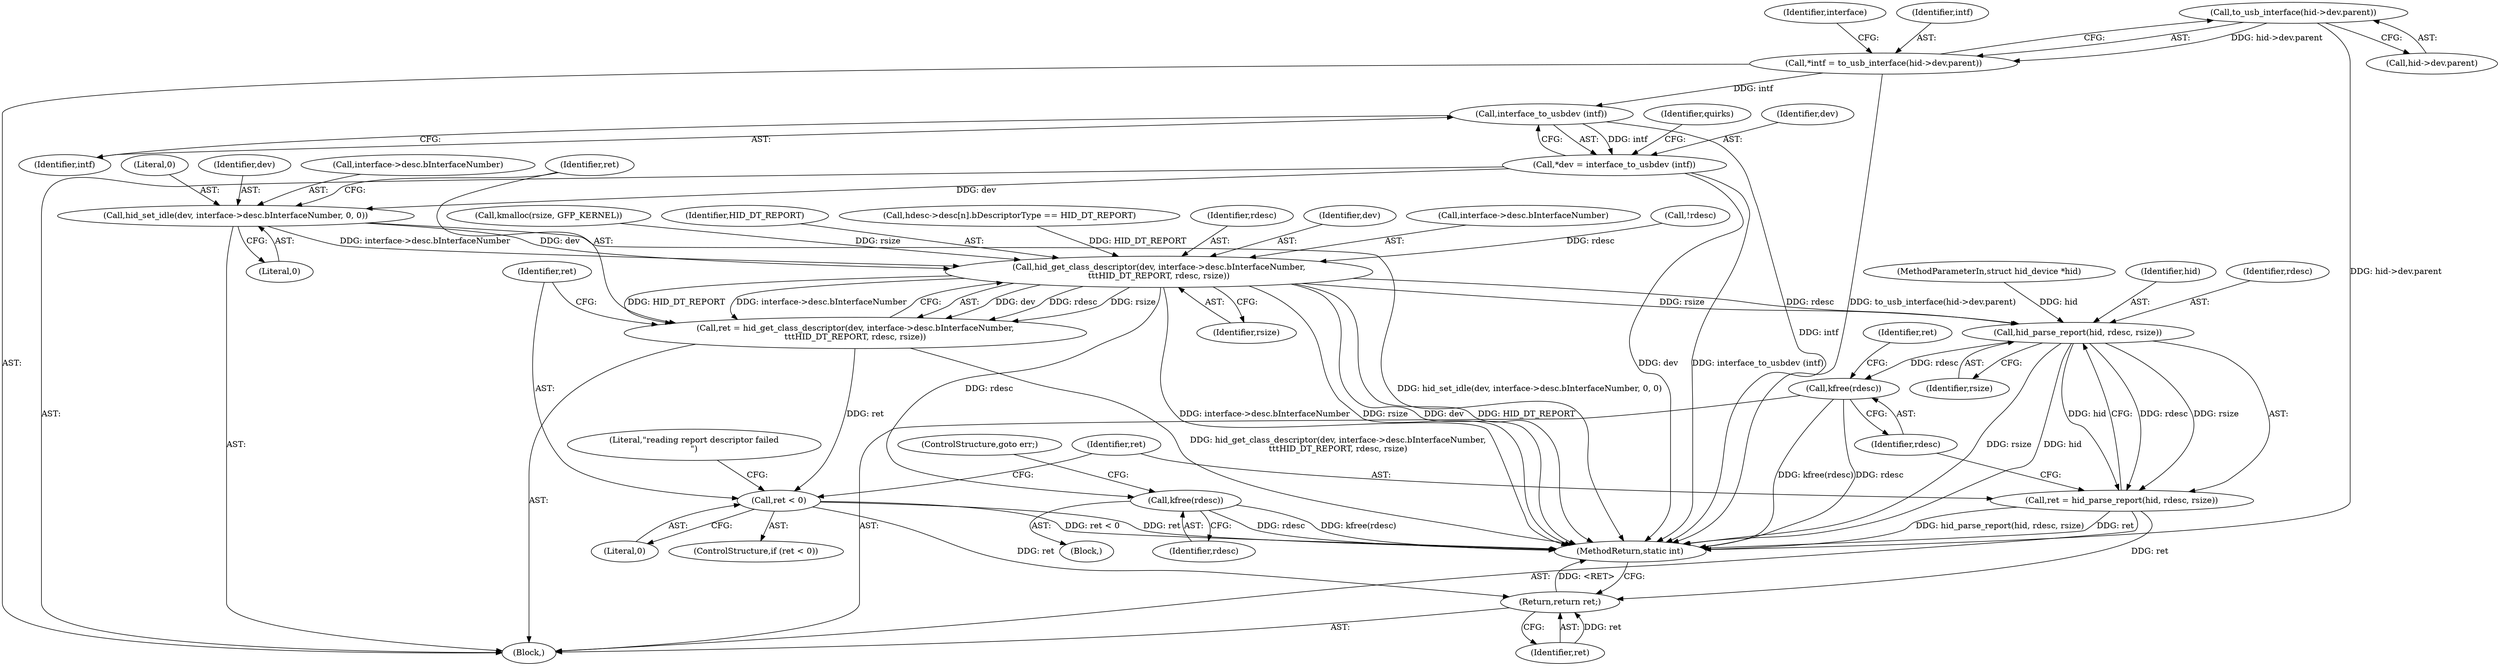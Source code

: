 digraph "0_linux_f043bfc98c193c284e2cd768fefabe18ac2fed9b@pointer" {
"1000107" [label="(Call,to_usb_interface(hid->dev.parent))"];
"1000105" [label="(Call,*intf = to_usb_interface(hid->dev.parent))"];
"1000122" [label="(Call,interface_to_usbdev (intf))"];
"1000120" [label="(Call,*dev = interface_to_usbdev (intf))"];
"1000287" [label="(Call,hid_set_idle(dev, interface->desc.bInterfaceNumber, 0, 0))"];
"1000298" [label="(Call,hid_get_class_descriptor(dev, interface->desc.bInterfaceNumber,\n\t\t\tHID_DT_REPORT, rdesc, rsize))"];
"1000296" [label="(Call,ret = hid_get_class_descriptor(dev, interface->desc.bInterfaceNumber,\n\t\t\tHID_DT_REPORT, rdesc, rsize))"];
"1000309" [label="(Call,ret < 0)"];
"1000340" [label="(Return,return ret;)"];
"1000315" [label="(Call,kfree(rdesc))"];
"1000320" [label="(Call,hid_parse_report(hid, rdesc, rsize))"];
"1000318" [label="(Call,ret = hid_parse_report(hid, rdesc, rsize))"];
"1000324" [label="(Call,kfree(rdesc))"];
"1000103" [label="(Block,)"];
"1000309" [label="(Call,ret < 0)"];
"1000278" [label="(Call,kmalloc(rsize, GFP_KERNEL))"];
"1000297" [label="(Identifier,ret)"];
"1000310" [label="(Identifier,ret)"];
"1000323" [label="(Identifier,rsize)"];
"1000318" [label="(Call,ret = hid_parse_report(hid, rdesc, rsize))"];
"1000314" [label="(Literal,\"reading report descriptor failed\n\")"];
"1000287" [label="(Call,hid_set_idle(dev, interface->desc.bInterfaceNumber, 0, 0))"];
"1000115" [label="(Identifier,interface)"];
"1000317" [label="(ControlStructure,goto err;)"];
"1000127" [label="(Identifier,quirks)"];
"1000321" [label="(Identifier,hid)"];
"1000305" [label="(Identifier,HID_DT_REPORT)"];
"1000243" [label="(Call,hdesc->desc[n].bDescriptorType == HID_DT_REPORT)"];
"1000324" [label="(Call,kfree(rdesc))"];
"1000340" [label="(Return,return ret;)"];
"1000121" [label="(Identifier,dev)"];
"1000325" [label="(Identifier,rdesc)"];
"1000342" [label="(MethodReturn,static int)"];
"1000322" [label="(Identifier,rdesc)"];
"1000123" [label="(Identifier,intf)"];
"1000319" [label="(Identifier,ret)"];
"1000122" [label="(Call,interface_to_usbdev (intf))"];
"1000294" [label="(Literal,0)"];
"1000120" [label="(Call,*dev = interface_to_usbdev (intf))"];
"1000315" [label="(Call,kfree(rdesc))"];
"1000312" [label="(Block,)"];
"1000295" [label="(Literal,0)"];
"1000311" [label="(Literal,0)"];
"1000307" [label="(Identifier,rsize)"];
"1000306" [label="(Identifier,rdesc)"];
"1000105" [label="(Call,*intf = to_usb_interface(hid->dev.parent))"];
"1000341" [label="(Identifier,ret)"];
"1000299" [label="(Identifier,dev)"];
"1000298" [label="(Call,hid_get_class_descriptor(dev, interface->desc.bInterfaceNumber,\n\t\t\tHID_DT_REPORT, rdesc, rsize))"];
"1000102" [label="(MethodParameterIn,struct hid_device *hid)"];
"1000300" [label="(Call,interface->desc.bInterfaceNumber)"];
"1000288" [label="(Identifier,dev)"];
"1000107" [label="(Call,to_usb_interface(hid->dev.parent))"];
"1000320" [label="(Call,hid_parse_report(hid, rdesc, rsize))"];
"1000316" [label="(Identifier,rdesc)"];
"1000327" [label="(Identifier,ret)"];
"1000106" [label="(Identifier,intf)"];
"1000296" [label="(Call,ret = hid_get_class_descriptor(dev, interface->desc.bInterfaceNumber,\n\t\t\tHID_DT_REPORT, rdesc, rsize))"];
"1000308" [label="(ControlStructure,if (ret < 0))"];
"1000108" [label="(Call,hid->dev.parent)"];
"1000289" [label="(Call,interface->desc.bInterfaceNumber)"];
"1000282" [label="(Call,!rdesc)"];
"1000107" -> "1000105"  [label="AST: "];
"1000107" -> "1000108"  [label="CFG: "];
"1000108" -> "1000107"  [label="AST: "];
"1000105" -> "1000107"  [label="CFG: "];
"1000107" -> "1000342"  [label="DDG: hid->dev.parent"];
"1000107" -> "1000105"  [label="DDG: hid->dev.parent"];
"1000105" -> "1000103"  [label="AST: "];
"1000106" -> "1000105"  [label="AST: "];
"1000115" -> "1000105"  [label="CFG: "];
"1000105" -> "1000342"  [label="DDG: to_usb_interface(hid->dev.parent)"];
"1000105" -> "1000122"  [label="DDG: intf"];
"1000122" -> "1000120"  [label="AST: "];
"1000122" -> "1000123"  [label="CFG: "];
"1000123" -> "1000122"  [label="AST: "];
"1000120" -> "1000122"  [label="CFG: "];
"1000122" -> "1000342"  [label="DDG: intf"];
"1000122" -> "1000120"  [label="DDG: intf"];
"1000120" -> "1000103"  [label="AST: "];
"1000121" -> "1000120"  [label="AST: "];
"1000127" -> "1000120"  [label="CFG: "];
"1000120" -> "1000342"  [label="DDG: dev"];
"1000120" -> "1000342"  [label="DDG: interface_to_usbdev (intf)"];
"1000120" -> "1000287"  [label="DDG: dev"];
"1000287" -> "1000103"  [label="AST: "];
"1000287" -> "1000295"  [label="CFG: "];
"1000288" -> "1000287"  [label="AST: "];
"1000289" -> "1000287"  [label="AST: "];
"1000294" -> "1000287"  [label="AST: "];
"1000295" -> "1000287"  [label="AST: "];
"1000297" -> "1000287"  [label="CFG: "];
"1000287" -> "1000342"  [label="DDG: hid_set_idle(dev, interface->desc.bInterfaceNumber, 0, 0)"];
"1000287" -> "1000298"  [label="DDG: dev"];
"1000287" -> "1000298"  [label="DDG: interface->desc.bInterfaceNumber"];
"1000298" -> "1000296"  [label="AST: "];
"1000298" -> "1000307"  [label="CFG: "];
"1000299" -> "1000298"  [label="AST: "];
"1000300" -> "1000298"  [label="AST: "];
"1000305" -> "1000298"  [label="AST: "];
"1000306" -> "1000298"  [label="AST: "];
"1000307" -> "1000298"  [label="AST: "];
"1000296" -> "1000298"  [label="CFG: "];
"1000298" -> "1000342"  [label="DDG: dev"];
"1000298" -> "1000342"  [label="DDG: HID_DT_REPORT"];
"1000298" -> "1000342"  [label="DDG: rsize"];
"1000298" -> "1000342"  [label="DDG: interface->desc.bInterfaceNumber"];
"1000298" -> "1000296"  [label="DDG: dev"];
"1000298" -> "1000296"  [label="DDG: rdesc"];
"1000298" -> "1000296"  [label="DDG: rsize"];
"1000298" -> "1000296"  [label="DDG: HID_DT_REPORT"];
"1000298" -> "1000296"  [label="DDG: interface->desc.bInterfaceNumber"];
"1000243" -> "1000298"  [label="DDG: HID_DT_REPORT"];
"1000282" -> "1000298"  [label="DDG: rdesc"];
"1000278" -> "1000298"  [label="DDG: rsize"];
"1000298" -> "1000315"  [label="DDG: rdesc"];
"1000298" -> "1000320"  [label="DDG: rdesc"];
"1000298" -> "1000320"  [label="DDG: rsize"];
"1000296" -> "1000103"  [label="AST: "];
"1000297" -> "1000296"  [label="AST: "];
"1000310" -> "1000296"  [label="CFG: "];
"1000296" -> "1000342"  [label="DDG: hid_get_class_descriptor(dev, interface->desc.bInterfaceNumber,\n\t\t\tHID_DT_REPORT, rdesc, rsize)"];
"1000296" -> "1000309"  [label="DDG: ret"];
"1000309" -> "1000308"  [label="AST: "];
"1000309" -> "1000311"  [label="CFG: "];
"1000310" -> "1000309"  [label="AST: "];
"1000311" -> "1000309"  [label="AST: "];
"1000314" -> "1000309"  [label="CFG: "];
"1000319" -> "1000309"  [label="CFG: "];
"1000309" -> "1000342"  [label="DDG: ret"];
"1000309" -> "1000342"  [label="DDG: ret < 0"];
"1000309" -> "1000340"  [label="DDG: ret"];
"1000340" -> "1000103"  [label="AST: "];
"1000340" -> "1000341"  [label="CFG: "];
"1000341" -> "1000340"  [label="AST: "];
"1000342" -> "1000340"  [label="CFG: "];
"1000340" -> "1000342"  [label="DDG: <RET>"];
"1000341" -> "1000340"  [label="DDG: ret"];
"1000318" -> "1000340"  [label="DDG: ret"];
"1000315" -> "1000312"  [label="AST: "];
"1000315" -> "1000316"  [label="CFG: "];
"1000316" -> "1000315"  [label="AST: "];
"1000317" -> "1000315"  [label="CFG: "];
"1000315" -> "1000342"  [label="DDG: kfree(rdesc)"];
"1000315" -> "1000342"  [label="DDG: rdesc"];
"1000320" -> "1000318"  [label="AST: "];
"1000320" -> "1000323"  [label="CFG: "];
"1000321" -> "1000320"  [label="AST: "];
"1000322" -> "1000320"  [label="AST: "];
"1000323" -> "1000320"  [label="AST: "];
"1000318" -> "1000320"  [label="CFG: "];
"1000320" -> "1000342"  [label="DDG: rsize"];
"1000320" -> "1000342"  [label="DDG: hid"];
"1000320" -> "1000318"  [label="DDG: hid"];
"1000320" -> "1000318"  [label="DDG: rdesc"];
"1000320" -> "1000318"  [label="DDG: rsize"];
"1000102" -> "1000320"  [label="DDG: hid"];
"1000320" -> "1000324"  [label="DDG: rdesc"];
"1000318" -> "1000103"  [label="AST: "];
"1000319" -> "1000318"  [label="AST: "];
"1000325" -> "1000318"  [label="CFG: "];
"1000318" -> "1000342"  [label="DDG: hid_parse_report(hid, rdesc, rsize)"];
"1000318" -> "1000342"  [label="DDG: ret"];
"1000324" -> "1000103"  [label="AST: "];
"1000324" -> "1000325"  [label="CFG: "];
"1000325" -> "1000324"  [label="AST: "];
"1000327" -> "1000324"  [label="CFG: "];
"1000324" -> "1000342"  [label="DDG: kfree(rdesc)"];
"1000324" -> "1000342"  [label="DDG: rdesc"];
}
